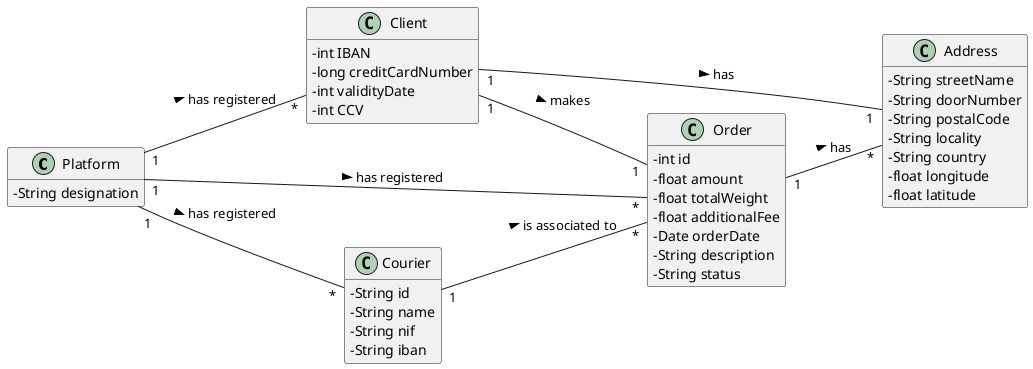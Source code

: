 @startuml
skinparam classAttributeIconSize 0
hide methods
left to right direction

class Platform {
-   String designation
}
class Client{
-   int IBAN
-   long creditCardNumber
-   int validityDate
-   int CCV
}

class Address{
-   String streetName
-   String doorNumber
-   String postalCode
-   String locality
-   String country
-   float longitude
-   float latitude
}

class Order{
-   int id
-   float amount
-   float totalWeight
-   float additionalFee
-   Date orderDate
-   String description
-   String status
}


class Courier {
      -String id
      -String name
      -String nif
      -String iban
}

Platform "1" -- "*" Client : has registered >
Platform "1" -- "*" Courier : has registered >
Courier "1" -- "*" Order : is associated to >
Order "1" -- "*" Address : has >
Platform "1" -- "*" Order : has registered >
Client "1" -- "1" Order : makes >
Client "1" -- "1" Address : has >
@enduml